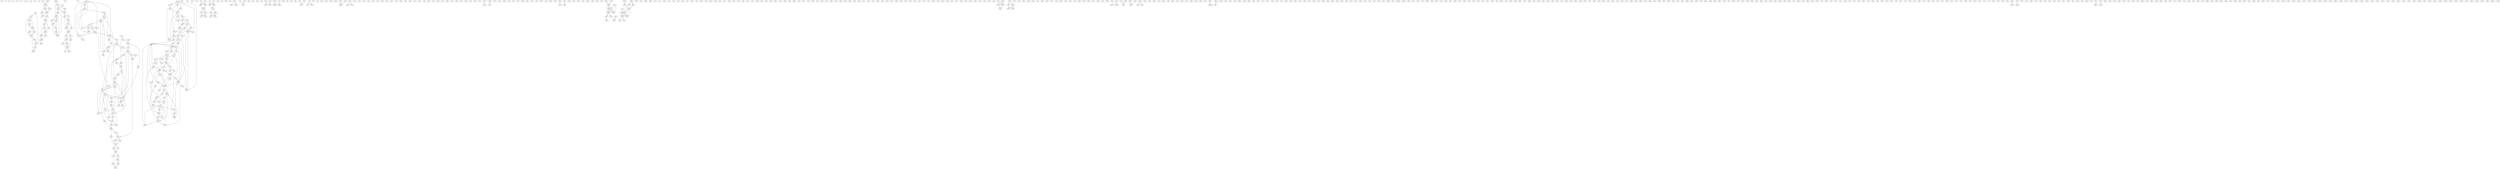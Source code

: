 digraph adj {
graph [k=25]
edge [d=-24]
"1+" [l=53 C=129]
"1-" [l=53 C=129]
"4+" [l=106 C=331]
"4-" [l=106 C=331]
"5+" [l=152 C=656]
"5-" [l=152 C=656]
"7+" [l=27 C=31]
"7-" [l=27 C=31]
"10+" [l=79 C=239]
"10-" [l=79 C=239]
"14+" [l=54 C=116]
"14-" [l=54 C=116]
"20+" [l=199 C=759]
"20-" [l=199 C=759]
"22+" [l=31 C=436]
"22-" [l=31 C=436]
"23+" [l=172 C=756]
"23-" [l=172 C=756]
"26+" [l=147 C=558]
"26-" [l=147 C=558]
"27+" [l=88 C=333]
"27-" [l=88 C=333]
"28+" [l=88 C=402]
"28-" [l=88 C=402]
"30+" [l=49 C=92]
"30-" [l=49 C=92]
"31+" [l=73 C=259]
"31-" [l=73 C=259]
"34+" [l=42 C=1011]
"34-" [l=42 C=1011]
"40+" [l=45 C=267]
"40-" [l=45 C=267]
"44+" [l=159 C=627]
"44-" [l=159 C=627]
"46+" [l=162 C=563]
"46-" [l=162 C=563]
"48+" [l=98 C=440]
"48-" [l=98 C=440]
"49+" [l=71 C=251]
"49-" [l=71 C=251]
"56+" [l=109 C=605]
"56-" [l=109 C=605]
"57+" [l=43 C=161]
"57-" [l=43 C=161]
"59+" [l=36 C=178]
"59-" [l=36 C=178]
"60+" [l=133 C=654]
"60-" [l=133 C=654]
"61+" [l=69 C=146]
"61-" [l=69 C=146]
"63+" [l=125 C=463]
"63-" [l=125 C=463]
"67+" [l=60 C=278]
"67-" [l=60 C=278]
"68+" [l=117 C=249]
"68-" [l=117 C=249]
"69+" [l=77 C=454]
"69-" [l=77 C=454]
"70+" [l=99 C=779]
"70-" [l=99 C=779]
"76+" [l=49 C=170]
"76-" [l=49 C=170]
"77+" [l=26 C=192]
"77-" [l=26 C=192]
"78+" [l=73 C=225]
"78-" [l=73 C=225]
"81+" [l=62 C=316]
"81-" [l=62 C=316]
"91+" [l=46 C=116]
"91-" [l=46 C=116]
"94+" [l=40 C=582]
"94-" [l=40 C=582]
"95+" [l=97 C=397]
"95-" [l=97 C=397]
"96+" [l=46 C=160]
"96-" [l=46 C=160]
"100+" [l=144 C=553]
"100-" [l=144 C=553]
"106+" [l=70 C=205]
"106-" [l=70 C=205]
"111+" [l=43 C=278]
"111-" [l=43 C=278]
"116+" [l=131 C=650]
"116-" [l=131 C=650]
"118+" [l=119 C=606]
"118-" [l=119 C=606]
"123+" [l=77 C=147]
"123-" [l=77 C=147]
"124+" [l=171 C=625]
"124-" [l=171 C=625]
"126+" [l=132 C=552]
"126-" [l=132 C=552]
"127+" [l=75 C=259]
"127-" [l=75 C=259]
"128+" [l=102 C=542]
"128-" [l=102 C=542]
"130+" [l=62 C=204]
"130-" [l=62 C=204]
"132+" [l=118 C=463]
"132-" [l=118 C=463]
"140+" [l=70 C=195]
"140-" [l=70 C=195]
"144+" [l=113 C=370]
"144-" [l=113 C=370]
"146+" [l=55 C=103]
"146-" [l=55 C=103]
"149+" [l=59 C=128]
"149-" [l=59 C=128]
"150+" [l=129 C=547]
"150-" [l=129 C=547]
"157+" [l=72 C=193]
"157-" [l=72 C=193]
"158+" [l=40 C=183]
"158-" [l=40 C=183]
"161+" [l=183 C=902]
"161-" [l=183 C=902]
"163+" [l=65 C=169]
"163-" [l=65 C=169]
"164+" [l=78 C=181]
"164-" [l=78 C=181]
"165+" [l=49 C=57]
"165-" [l=49 C=57]
"166+" [l=39 C=161]
"166-" [l=39 C=161]
"167+" [l=178 C=612]
"167-" [l=178 C=612]
"168+" [l=116 C=412]
"168-" [l=116 C=412]
"178+" [l=84 C=260]
"178-" [l=84 C=260]
"179+" [l=70 C=213]
"179-" [l=70 C=213]
"180+" [l=53 C=131]
"180-" [l=53 C=131]
"181+" [l=60 C=261]
"181-" [l=60 C=261]
"183+" [l=74 C=134]
"183-" [l=74 C=134]
"184+" [l=50 C=124]
"184-" [l=50 C=124]
"186+" [l=37 C=300]
"186-" [l=37 C=300]
"193+" [l=96 C=204]
"193-" [l=96 C=204]
"199+" [l=121 C=490]
"199-" [l=121 C=490]
"200+" [l=102 C=364]
"200-" [l=102 C=364]
"202+" [l=56 C=151]
"202-" [l=56 C=151]
"205+" [l=87 C=274]
"205-" [l=87 C=274]
"206+" [l=49 C=285]
"206-" [l=49 C=285]
"208+" [l=113 C=535]
"208-" [l=113 C=535]
"209+" [l=83 C=295]
"209-" [l=83 C=295]
"210+" [l=29 C=118]
"210-" [l=29 C=118]
"211+" [l=92 C=290]
"211-" [l=92 C=290]
"214+" [l=118 C=328]
"214-" [l=118 C=328]
"215+" [l=103 C=273]
"215-" [l=103 C=273]
"217+" [l=111 C=485]
"217-" [l=111 C=485]
"225+" [l=159 C=476]
"225-" [l=159 C=476]
"226+" [l=53 C=155]
"226-" [l=53 C=155]
"233+" [l=51 C=114]
"233-" [l=51 C=114]
"234+" [l=39 C=119]
"234-" [l=39 C=119]
"241+" [l=54 C=93]
"241-" [l=54 C=93]
"243+" [l=128 C=510]
"243-" [l=128 C=510]
"245+" [l=76 C=166]
"245-" [l=76 C=166]
"248+" [l=47 C=377]
"248-" [l=47 C=377]
"251+" [l=70 C=198]
"251-" [l=70 C=198]
"255+" [l=49 C=156]
"255-" [l=49 C=156]
"256+" [l=163 C=693]
"256-" [l=163 C=693]
"260+" [l=166 C=748]
"260-" [l=166 C=748]
"261+" [l=151 C=658]
"261-" [l=151 C=658]
"264+" [l=72 C=242]
"264-" [l=72 C=242]
"265+" [l=44 C=59]
"265-" [l=44 C=59]
"269+" [l=83 C=208]
"269-" [l=83 C=208]
"270+" [l=125 C=374]
"270-" [l=125 C=374]
"272+" [l=88 C=570]
"272-" [l=88 C=570]
"273+" [l=142 C=642]
"273-" [l=142 C=642]
"275+" [l=62 C=164]
"275-" [l=62 C=164]
"276+" [l=114 C=414]
"276-" [l=114 C=414]
"278+" [l=95 C=270]
"278-" [l=95 C=270]
"279+" [l=55 C=79]
"279-" [l=55 C=79]
"280+" [l=169 C=784]
"280-" [l=169 C=784]
"286+" [l=50 C=700]
"286-" [l=50 C=700]
"288+" [l=54 C=120]
"288-" [l=54 C=120]
"289+" [l=71 C=157]
"289-" [l=71 C=157]
"291+" [l=70 C=264]
"291-" [l=70 C=264]
"292+" [l=218 C=1165]
"292-" [l=218 C=1165]
"294+" [l=112 C=501]
"294-" [l=112 C=501]
"295+" [l=51 C=179]
"295-" [l=51 C=179]
"297+" [l=68 C=156]
"297-" [l=68 C=156]
"299+" [l=133 C=346]
"299-" [l=133 C=346]
"300+" [l=49 C=154]
"300-" [l=49 C=154]
"303+" [l=49 C=70]
"303-" [l=49 C=70]
"307+" [l=71 C=214]
"307-" [l=71 C=214]
"309+" [l=27 C=60]
"309-" [l=27 C=60]
"311+" [l=42 C=744]
"311-" [l=42 C=744]
"314+" [l=84 C=230]
"314-" [l=84 C=230]
"317+" [l=81 C=303]
"317-" [l=81 C=303]
"319+" [l=112 C=288]
"319-" [l=112 C=288]
"323+" [l=48 C=130]
"323-" [l=48 C=130]
"325+" [l=65 C=195]
"325-" [l=65 C=195]
"327+" [l=137 C=647]
"327-" [l=137 C=647]
"328+" [l=135 C=527]
"328-" [l=135 C=527]
"329+" [l=143 C=551]
"329-" [l=143 C=551]
"331+" [l=87 C=356]
"331-" [l=87 C=356]
"332+" [l=76 C=204]
"332-" [l=76 C=204]
"333+" [l=150 C=814]
"333-" [l=150 C=814]
"337+" [l=49 C=162]
"337-" [l=49 C=162]
"338+" [l=58 C=182]
"338-" [l=58 C=182]
"340+" [l=35 C=112]
"340-" [l=35 C=112]
"341+" [l=159 C=657]
"341-" [l=159 C=657]
"342+" [l=84 C=295]
"342-" [l=84 C=295]
"343+" [l=195 C=599]
"343-" [l=195 C=599]
"344+" [l=51 C=179]
"344-" [l=51 C=179]
"347+" [l=97 C=204]
"347-" [l=97 C=204]
"356+" [l=49 C=101]
"356-" [l=49 C=101]
"357+" [l=56 C=171]
"357-" [l=56 C=171]
"362+" [l=52 C=282]
"362-" [l=52 C=282]
"364+" [l=216 C=946]
"364-" [l=216 C=946]
"366+" [l=25 C=57]
"366-" [l=25 C=57]
"367+" [l=27 C=54]
"367-" [l=27 C=54]
"369+" [l=26 C=18]
"369-" [l=26 C=18]
"370+" [l=67 C=384]
"370-" [l=67 C=384]
"371+" [l=60 C=132]
"371-" [l=60 C=132]
"373+" [l=138 C=573]
"373-" [l=138 C=573]
"374+" [l=100 C=441]
"374-" [l=100 C=441]
"376+" [l=53 C=231]
"376-" [l=53 C=231]
"379+" [l=30 C=53]
"379-" [l=30 C=53]
"380+" [l=131 C=547]
"380-" [l=131 C=547]
"385+" [l=34 C=293]
"385-" [l=34 C=293]
"387+" [l=55 C=97]
"387-" [l=55 C=97]
"388+" [l=55 C=229]
"388-" [l=55 C=229]
"389+" [l=42 C=481]
"389-" [l=42 C=481]
"390+" [l=81 C=147]
"390-" [l=81 C=147]
"391+" [l=119 C=534]
"391-" [l=119 C=534]
"394+" [l=79 C=311]
"394-" [l=79 C=311]
"396+" [l=27 C=31]
"396-" [l=27 C=31]
"400+" [l=92 C=783]
"400-" [l=92 C=783]
"403+" [l=25 C=25]
"403-" [l=25 C=25]
"407+" [l=33 C=195]
"407-" [l=33 C=195]
"408+" [l=64 C=399]
"408-" [l=64 C=399]
"409+" [l=58 C=185]
"409-" [l=58 C=185]
"415+" [l=79 C=348]
"415-" [l=79 C=348]
"417+" [l=120 C=489]
"417-" [l=120 C=489]
"418+" [l=46 C=304]
"418-" [l=46 C=304]
"419+" [l=49 C=291]
"419-" [l=49 C=291]
"420+" [l=82 C=318]
"420-" [l=82 C=318]
"423+" [l=95 C=420]
"423-" [l=95 C=420]
"426+" [l=27 C=71]
"426-" [l=27 C=71]
"430+" [l=41 C=218]
"430-" [l=41 C=218]
"431+" [l=58 C=183]
"431-" [l=58 C=183]
"433+" [l=98 C=318]
"433-" [l=98 C=318]
"436+" [l=217 C=882]
"436-" [l=217 C=882]
"439+" [l=55 C=171]
"439-" [l=55 C=171]
"440+" [l=104 C=405]
"440-" [l=104 C=405]
"442+" [l=176 C=1051]
"442-" [l=176 C=1051]
"444+" [l=127 C=563]
"444-" [l=127 C=563]
"448+" [l=51 C=133]
"448-" [l=51 C=133]
"449+" [l=66 C=178]
"449-" [l=66 C=178]
"450+" [l=76 C=234]
"450-" [l=76 C=234]
"451+" [l=35 C=147]
"451-" [l=35 C=147]
"453+" [l=71 C=229]
"453-" [l=71 C=229]
"455+" [l=124 C=362]
"455-" [l=124 C=362]
"457+" [l=113 C=421]
"457-" [l=113 C=421]
"464+" [l=84 C=245]
"464-" [l=84 C=245]
"466+" [l=55 C=115]
"466-" [l=55 C=115]
"468+" [l=127 C=435]
"468-" [l=127 C=435]
"470+" [l=66 C=119]
"470-" [l=66 C=119]
"471+" [l=144 C=653]
"471-" [l=144 C=653]
"475+" [l=145 C=594]
"475-" [l=145 C=594]
"477+" [l=105 C=309]
"477-" [l=105 C=309]
"478+" [l=25 C=8]
"478-" [l=25 C=8]
"480+" [l=66 C=154]
"480-" [l=66 C=154]
"481+" [l=170 C=781]
"481-" [l=170 C=781]
"482+" [l=30 C=63]
"482-" [l=30 C=63]
"483+" [l=145 C=598]
"483-" [l=145 C=598]
"487+" [l=115 C=351]
"487-" [l=115 C=351]
"488+" [l=59 C=193]
"488-" [l=59 C=193]
"489+" [l=58 C=271]
"489-" [l=58 C=271]
"490+" [l=55 C=109]
"490-" [l=55 C=109]
"491+" [l=49 C=131]
"491-" [l=49 C=131]
"494+" [l=107 C=303]
"494-" [l=107 C=303]
"500+" [l=49 C=143]
"500-" [l=49 C=143]
"501+" [l=69 C=266]
"501-" [l=69 C=266]
"502+" [l=183 C=773]
"502-" [l=183 C=773]
"503+" [l=25 C=8]
"503-" [l=25 C=8]
"511+" [l=86 C=285]
"511-" [l=86 C=285]
"516+" [l=54 C=120]
"516-" [l=54 C=120]
"518+" [l=34 C=199]
"518-" [l=34 C=199]
"520+" [l=46 C=102]
"520-" [l=46 C=102]
"523+" [l=26 C=115]
"523-" [l=26 C=115]
"526+" [l=75 C=263]
"526-" [l=75 C=263]
"528+" [l=241 C=755]
"528-" [l=241 C=755]
"532+" [l=27 C=20]
"532-" [l=27 C=20]
"535+" [l=171 C=503]
"535-" [l=171 C=503]
"536+" [l=31 C=157]
"536-" [l=31 C=157]
"537+" [l=98 C=407]
"537-" [l=98 C=407]
"538+" [l=67 C=192]
"538-" [l=67 C=192]
"539+" [l=36 C=959]
"539-" [l=36 C=959]
"544+" [l=72 C=171]
"544-" [l=72 C=171]
"545+" [l=97 C=350]
"545-" [l=97 C=350]
"547+" [l=57 C=121]
"547-" [l=57 C=121]
"548+" [l=63 C=229]
"548-" [l=63 C=229]
"550+" [l=61 C=368]
"550-" [l=61 C=368]
"551+" [l=125 C=414]
"551-" [l=125 C=414]
"559+" [l=69 C=195]
"559-" [l=69 C=195]
"560+" [l=35 C=183]
"560-" [l=35 C=183]
"561+" [l=157 C=664]
"561-" [l=157 C=664]
"562+" [l=69 C=688]
"562-" [l=69 C=688]
"564+" [l=48 C=150]
"564-" [l=48 C=150]
"572+" [l=227 C=790]
"572-" [l=227 C=790]
"573+" [l=32 C=139]
"573-" [l=32 C=139]
"574+" [l=133 C=470]
"574-" [l=133 C=470]
"576+" [l=55 C=177]
"576-" [l=55 C=177]
"577+" [l=141 C=490]
"577-" [l=141 C=490]
"579+" [l=58 C=163]
"579-" [l=58 C=163]
"581+" [l=71 C=165]
"581-" [l=71 C=165]
"586+" [l=50 C=86]
"586-" [l=50 C=86]
"587+" [l=179 C=751]
"587-" [l=179 C=751]
"599+" [l=75 C=253]
"599-" [l=75 C=253]
"603+" [l=119 C=519]
"603-" [l=119 C=519]
"604+" [l=80 C=236]
"604-" [l=80 C=236]
"607+" [l=39 C=401]
"607-" [l=39 C=401]
"608+" [l=49 C=114]
"608-" [l=49 C=114]
"610+" [l=157 C=441]
"610-" [l=157 C=441]
"611+" [l=61 C=176]
"611-" [l=61 C=176]
"617+" [l=49 C=163]
"617-" [l=49 C=163]
"622+" [l=62 C=184]
"622-" [l=62 C=184]
"623+" [l=62 C=269]
"623-" [l=62 C=269]
"626+" [l=98 C=325]
"626-" [l=98 C=325]
"627+" [l=131 C=493]
"627-" [l=131 C=493]
"629+" [l=199 C=880]
"629-" [l=199 C=880]
"631+" [l=162 C=748]
"631-" [l=162 C=748]
"632+" [l=63 C=422]
"632-" [l=63 C=422]
"633+" [l=33 C=53]
"633-" [l=33 C=53]
"635+" [l=60 C=114]
"635-" [l=60 C=114]
"637+" [l=73 C=178]
"637-" [l=73 C=178]
"638+" [l=129 C=600]
"638-" [l=129 C=600]
"639+" [l=129 C=304]
"639-" [l=129 C=304]
"648+" [l=109 C=305]
"648-" [l=109 C=305]
"651+" [l=83 C=244]
"651-" [l=83 C=244]
"652+" [l=79 C=226]
"652-" [l=79 C=226]
"656+" [l=131 C=425]
"656-" [l=131 C=425]
"657+" [l=187 C=744]
"657-" [l=187 C=744]
"662+" [l=68 C=232]
"662-" [l=68 C=232]
"663+" [l=67 C=658]
"663-" [l=67 C=658]
"664+" [l=54 C=130]
"664-" [l=54 C=130]
"667+" [l=171 C=682]
"667-" [l=171 C=682]
"668+" [l=84 C=221]
"668-" [l=84 C=221]
"669+" [l=140 C=546]
"669-" [l=140 C=546]
"673+" [l=39 C=456]
"673-" [l=39 C=456]
"675+" [l=186 C=946]
"675-" [l=186 C=946]
"676+" [l=130 C=334]
"676-" [l=130 C=334]
"678+" [l=174 C=829]
"678-" [l=174 C=829]
"680+" [l=187 C=702]
"680-" [l=187 C=702]
"682+" [l=59 C=161]
"682-" [l=59 C=161]
"683+" [l=70 C=284]
"683-" [l=70 C=284]
"685+" [l=170 C=603]
"685-" [l=170 C=603]
"687+" [l=128 C=429]
"687-" [l=128 C=429]
"690+" [l=156 C=620]
"690-" [l=156 C=620]
"692+" [l=74 C=285]
"692-" [l=74 C=285]
"703+" [l=145 C=409]
"703-" [l=145 C=409]
"704+" [l=118 C=586]
"704-" [l=118 C=586]
"705+" [l=88 C=494]
"705-" [l=88 C=494]
"706+" [l=58 C=139]
"706-" [l=58 C=139]
"710+" [l=69 C=397]
"710-" [l=69 C=397]
"711+" [l=64 C=214]
"711-" [l=64 C=214]
"712+" [l=58 C=199]
"712-" [l=58 C=199]
"714+" [l=49 C=131]
"714-" [l=49 C=131]
"718+" [l=72 C=233]
"718-" [l=72 C=233]
"719+" [l=153 C=628]
"719-" [l=153 C=628]
"724+" [l=149 C=567]
"724-" [l=149 C=567]
"725+" [l=34 C=173]
"725-" [l=34 C=173]
"727+" [l=40 C=69]
"727-" [l=40 C=69]
"728+" [l=103 C=366]
"728-" [l=103 C=366]
"729+" [l=122 C=455]
"729-" [l=122 C=455]
"732+" [l=46 C=515]
"732-" [l=46 C=515]
"736+" [l=192 C=880]
"736-" [l=192 C=880]
"737+" [l=139 C=489]
"737-" [l=139 C=489]
"740+" [l=50 C=115]
"740-" [l=50 C=115]
"749+" [l=97 C=279]
"749-" [l=97 C=279]
"750+" [l=127 C=665]
"750-" [l=127 C=665]
"755+" [l=194 C=849]
"755-" [l=194 C=849]
"756+" [l=85 C=151]
"756-" [l=85 C=151]
"757+" [l=156 C=433]
"757-" [l=156 C=433]
"759+" [l=160 C=778]
"759-" [l=160 C=778]
"761+" [l=56 C=138]
"761-" [l=56 C=138]
"764+" [l=88 C=315]
"764-" [l=88 C=315]
"769+" [l=39 C=515]
"769-" [l=39 C=515]
"770+" [l=130 C=392]
"770-" [l=130 C=392]
"771+" [l=81 C=155]
"771-" [l=81 C=155]
"775+" [l=88 C=178]
"775-" [l=88 C=178]
"780+" [l=105 C=280]
"780-" [l=105 C=280]
"782+" [l=46 C=72]
"782-" [l=46 C=72]
"785+" [l=64 C=175]
"785-" [l=64 C=175]
"786+" [l=27 C=166]
"786-" [l=27 C=166]
"787+" [l=164 C=465]
"787-" [l=164 C=465]
"790+" [l=49 C=145]
"790-" [l=49 C=145]
"793+" [l=167 C=562]
"793-" [l=167 C=562]
"794+" [l=114 C=419]
"794-" [l=114 C=419]
"797+" [l=52 C=231]
"797-" [l=52 C=231]
"802+" [l=26 C=38]
"802-" [l=26 C=38]
"803+" [l=43 C=85]
"803-" [l=43 C=85]
"816+" [l=217 C=1042]
"816-" [l=217 C=1042]
"817+" [l=58 C=110]
"817-" [l=58 C=110]
"819+" [l=121 C=454]
"819-" [l=121 C=454]
"825+" [l=117 C=289]
"825-" [l=117 C=289]
"828+" [l=25 C=9]
"828-" [l=25 C=9]
"829+" [l=43 C=203]
"829-" [l=43 C=203]
"831+" [l=69 C=126]
"831-" [l=69 C=126]
"832+" [l=44 C=74]
"832-" [l=44 C=74]
"835+" [l=95 C=383]
"835-" [l=95 C=383]
"836+" [l=84 C=302]
"836-" [l=84 C=302]
"838+" [l=58 C=175]
"838-" [l=58 C=175]
"840+" [l=92 C=281]
"840-" [l=92 C=281]
"847+" [l=173 C=997]
"847-" [l=173 C=997]
"849+" [l=28 C=152]
"849-" [l=28 C=152]
"850+" [l=194 C=623]
"850-" [l=194 C=623]
"854+" [l=48 C=151]
"854-" [l=48 C=151]
"856+" [l=101 C=419]
"856-" [l=101 C=419]
"857+" [l=48 C=132]
"857-" [l=48 C=132]
"858+" [l=111 C=324]
"858-" [l=111 C=324]
"859+" [l=49 C=121]
"859-" [l=49 C=121]
"862+" [l=44 C=526]
"862-" [l=44 C=526]
"864+" [l=72 C=239]
"864-" [l=72 C=239]
"868+" [l=123 C=848]
"868-" [l=123 C=848]
"871+" [l=159 C=479]
"871-" [l=159 C=479]
"872+" [l=75 C=213]
"872-" [l=75 C=213]
"873+" [l=35 C=182]
"873-" [l=35 C=182]
"874+" [l=49 C=138]
"874-" [l=49 C=138]
"875+" [l=26 C=32]
"875-" [l=26 C=32]
"876+" [l=66 C=202]
"876-" [l=66 C=202]
"877+" [l=93 C=463]
"877-" [l=93 C=463]
"878+" [l=92 C=315]
"878-" [l=92 C=315]
"880+" [l=94 C=449]
"880-" [l=94 C=449]
"883+" [l=166 C=709]
"883-" [l=166 C=709]
"884+" [l=103 C=483]
"884-" [l=103 C=483]
"892+" [l=135 C=385]
"892-" [l=135 C=385]
"897+" [l=116 C=442]
"897-" [l=116 C=442]
"900+" [l=87 C=242]
"900-" [l=87 C=242]
"903+" [l=25 C=8]
"903-" [l=25 C=8]
"905+" [l=74 C=256]
"905-" [l=74 C=256]
"908+" [l=197 C=1501]
"908-" [l=197 C=1501]
"1142+" [l=2414 C=10944]
"1142-" [l=2414 C=10944]
"1165+" [l=641 C=1528]
"1165-" [l=641 C=1528]
"1170+" [l=647 C=1896]
"1170-" [l=647 C=1896]
"1172+" [l=4181 C=19021]
"1172-" [l=4181 C=19021]
"1180+" [l=1081 C=3780]
"1180-" [l=1081 C=3780]
"1196+" [l=2287 C=8704]
"1196-" [l=2287 C=8704]
"1202+" [l=9494 C=47014]
"1202-" [l=9494 C=47014]
"1206+" [l=1316 C=4455]
"1206-" [l=1316 C=4455]
"1213+" [l=579 C=3350]
"1213-" [l=579 C=3350]
"1227+" [l=5751 C=23411]
"1227-" [l=5751 C=23411]
"1228+" [l=2773 C=12205]
"1228-" [l=2773 C=12205]
"1229+" [l=4732 C=22646]
"1229-" [l=4732 C=22646]
"1230+" [l=3452 C=24137]
"1230-" [l=3452 C=24137]
"1231+" [l=12725 C=52909]
"1231-" [l=12725 C=52909]
"1232+" [l=7567 C=35528]
"1232-" [l=7567 C=35528]
"1233+" [l=7883 C=50251]
"1233-" [l=7883 C=50251]
"1234+" [l=1704 C=4078]
"1234-" [l=1704 C=4078]
"1235+" [l=11970 C=48166]
"1235-" [l=11970 C=48166]
"1236+" [l=11438 C=51868]
"1236-" [l=11438 C=51868]
"1237+" [l=10774 C=49119]
"1237-" [l=10774 C=49119]
"1238+" [l=5857 C=21729]
"1238-" [l=5857 C=21729]
"1239+" [l=14275 C=62991]
"1239-" [l=14275 C=62991]
"1240+" [l=11227 C=51415]
"1240-" [l=11227 C=51415]
"1241+" [l=6704 C=30655]
"1241-" [l=6704 C=30655]
"1242+" [l=22278 C=102886]
"1242-" [l=22278 C=102886]
"1243+" [l=2508 C=8929]
"1243-" [l=2508 C=8929]
"1244+" [l=3514 C=16525]
"1244-" [l=3514 C=16525]
"1245+" [l=2856 C=9439]
"1245-" [l=2856 C=9439]
"1246+" [l=31991 C=135720]
"1246-" [l=31991 C=135720]
"7+" -> "7+"
"7-" -> "7-"
"14+" -> "59-"
"14-" -> "478-"
"22+" -> "786+" [d=-15]
"22+" -> "165-" [d=-19]
"22+" -> "673-" [d=-15]
"22-" -> "491-"
"22-" -> "34+" [d=-17]
"22-" -> "379+" [d=-17]
"27-" -> "76-"
"27-" -> "300+"
"28-" -> "76-"
"28-" -> "300+"
"30-" -> "342+"
"30-" -> "464-"
"31+" -> "908+"
"31-" -> "430-"
"34+" -> "77-" [d=-11]
"34-" -> "22+" [d=-17]
"40+" -> "444+"
"40+" -> "520+"
"40-" -> "573-"
"48+" -> "367+" [d=-21]
"48-" -> "158-"
"49+" -> "234+"
"49-" -> "158-"
"56-" -> "276-"
"57+" -> "367+" [d=-21]
"57-" -> "523-" [d=-21]
"59+" -> "14-"
"59+" -> "875+" [d=-21]
"59-" -> "388+"
"59-" -> "403+" [d=-19]
"63+" -> "1233+"
"67-" -> "303+"
"67-" -> "248+" [d=-22]
"70-" -> "91-"
"70-" -> "279+"
"76+" -> "27+"
"76+" -> "28+"
"76-" -> "503-"
"77+" -> "323-"
"77+" -> "725-" [d=-18]
"77+" -> "34-" [d=-11]
"77+" -> "491+" [d=-11]
"77-" -> "272+"
"77-" -> "539-"
"81+" -> "710+"
"81-" -> "367-"
"91+" -> "70+"
"94+" -> "523+"
"94-" -> "786-"
"95+" -> "340+"
"95-" -> "873-"
"96+" -> "210-"
"96-" -> "873-"
"111+" -> "489+"
"111+" -> "309-" [d=-18]
"111-" -> "663+"
"116+" -> "604+"
"158+" -> "48+"
"158+" -> "49+"
"158-" -> "415+"
"158-" -> "1230-"
"161+" -> "1245-" [d=-12]
"165+" -> "22-" [d=-19]
"165-" -> "186+"
"166+" -> "407-"
"166+" -> "286-" [d=-14]
"166-" -> "536-" [d=-14]
"181+" -> "829-"
"181-" -> "802+"
"183+" -> "750+"
"186+" -> "769-"
"186-" -> "165+"
"186-" -> "673+" [d=-18]
"202+" -> "903+"
"206+" -> "663+"
"206-" -> "309-"
"208+" -> "210+" [d=-18]
"208-" -> "829+"
"210+" -> "96-"
"210+" -> "536+" [d=-23]
"210-" -> "396-"
"210-" -> "208-" [d=-18]
"210-" -> "234+" [d=-14]
"234+" -> "426+"
"234-" -> "49-"
"234-" -> "210+" [d=-14]
"248-" -> "623-"
"248-" -> "67+" [d=-22]
"255+" -> "862+"
"255-" -> "311+" [d=-23]
"265+" -> "875+"
"265-" -> "478+"
"272+" -> "673+"
"272-" -> "77+"
"275+" -> "829+"
"275-" -> "340-"
"276+" -> "56+"
"276+" -> "1180+"
"279-" -> "70+"
"286+" -> "632+"
"286+" -> "560+" [d=-14]
"286+" -> "166-" [d=-14]
"286+" -> "873+" [d=-14]
"286+" -> "874+" [d=-14]
"286-" -> "518-"
"286-" -> "803+"
"295+" -> "366-"
"295+" -> "369+"
"295+" -> "711+"
"300+" -> "503-"
"300-" -> "27+"
"300-" -> "28+"
"303-" -> "67+"
"309+" -> "206+"
"309+" -> "111-" [d=-18]
"309-" -> "500+"
"309-" -> "550-"
"311+" -> "539+"
"311-" -> "769+"
"311-" -> "255+" [d=-23]
"311-" -> "385+" [d=-17]
"323+" -> "77-"
"323-" -> "379-"
"332+" -> "340+"
"332-" -> "536+"
"337+" -> "545-"
"337-" -> "544+"
"337-" -> "864-"
"338+" -> "451+" [d=-22]
"338-" -> "370-"
"340+" -> "275+"
"340+" -> "439+"
"340-" -> "95-"
"340-" -> "332-"
"342+" -> "503+"
"342-" -> "30+"
"342-" -> "617+"
"344+" -> "518+"
"344-" -> "573+"
"356+" -> "544+"
"356+" -> "864-"
"356-" -> "545-"
"357+" -> "710+"
"357-" -> "367-" [d=-18]
"362+" -> "564+"
"362+" -> "651-"
"362-" -> "705-"
"362-" -> "706-"
"366+" -> "295-"
"366+" -> "366+"
"366+" -> "903-" [d=-19]
"366-" -> "366-"
"366-" -> "369+"
"366-" -> "711+"
"367+" -> "81+"
"367+" -> "357+" [d=-18]
"367+" -> "854-" [d=-18]
"367-" -> "782+"
"367-" -> "48-" [d=-21]
"367-" -> "57-" [d=-21]
"369+" -> "561+"
"369+" -> "857-"
"369-" -> "295-"
"369-" -> "366+"
"369-" -> "903-" [d=-19]
"370+" -> "338+"
"370+" -> "482+" [d=-19]
"370-" -> "376+"
"371+" -> "482+"
"371-" -> "376+"
"373-" -> "415-"
"373-" -> "444-"
"376+" -> "705+"
"376+" -> "706+"
"376-" -> "370+"
"376-" -> "371+"
"379+" -> "323+"
"379+" -> "725+" [d=-15]
"379-" -> "22+" [d=-17]
"385+" -> "849+"
"385-" -> "607-"
"385-" -> "311+" [d=-17]
"388+" -> "732+"
"388-" -> "59+"
"389+" -> "673-" [d=-15]
"389+" -> "786+" [d=-15]
"389-" -> "632-"
"389-" -> "725+" [d=-13]
"396+" -> "210+"
"396-" -> "408+"
"396-" -> "573-" [d=-11]
"400+" -> "908+"
"400-" -> "430-" [d=-22]
"400-" -> "633+" [d=-10]
"403+" -> "418+"
"403+" -> "419+"
"403-" -> "732-"
"403-" -> "59+" [d=-19]
"407+" -> "166-"
"407+" -> "873+"
"407+" -> "874+"
"407-" -> "439-"
"407-" -> "562-"
"408+" -> "562+"
"408-" -> "396+"
"415+" -> "373+"
"415-" -> "158+"
"417+" -> "572+"
"417+" -> "836+"
"418+" -> "875-" [d=-21]
"418+" -> "732+" [d=-21]
"418-" -> "403-"
"419+" -> "875-"
"419-" -> "403-"
"420+" -> "548-"
"426+" -> "523+" [d=-15]
"426+" -> "782-" [d=-10]
"426+" -> "803-" [d=-10]
"426-" -> "234-"
"426-" -> "573+" [d=-23]
"430+" -> "31+"
"430+" -> "400+" [d=-22]
"430-" -> "714+"
"430-" -> "727+"
"431+" -> "478-"
"431-" -> "868-"
"439+" -> "407+"
"439-" -> "340-"
"444+" -> "373+"
"444-" -> "40-"
"449+" -> "1233+"
"451-" -> "790-"
"451-" -> "338-" [d=-22]
"453+" -> "828+"
"464+" -> "30+"
"464+" -> "617+"
"464-" -> "503+"
"470+" -> "835-"
"478+" -> "14+"
"478+" -> "431-"
"478-" -> "265+"
"478-" -> "908-" [d=-23]
"482+" -> "790+"
"482-" -> "371-"
"482-" -> "370-" [d=-19]
"489+" -> "1233-" [d=-12]
"489-" -> "111-"
"491+" -> "22+"
"491-" -> "77-" [d=-11]
"500+" -> "1233-" [d=-12]
"500-" -> "309+"
"503+" -> "76+"
"503+" -> "300-"
"503-" -> "342-"
"503-" -> "464+"
"516+" -> "604+"
"518+" -> "286+"
"518-" -> "344-"
"518-" -> "523-" [d=-12]
"520+" -> "560-"
"520-" -> "40-"
"523+" -> "57+" [d=-21]
"523+" -> "562+" [d=-20]
"523+" -> "849-" [d=-17]
"523+" -> "518+" [d=-12]
"523-" -> "94-"
"523-" -> "426-" [d=-15]
"532+" -> "532+"
"532-" -> "532-"
"536+" -> "874-"
"536+" -> "166+" [d=-14]
"536+" -> "560-" [d=-10]
"536-" -> "332+"
"536-" -> "210-" [d=-23]
"539+" -> "77+"
"539-" -> "311-"
"539-" -> "607+" [d=-14]
"539-" -> "608+" [d=-14]
"544-" -> "337+"
"544-" -> "356-"
"545+" -> "337-"
"545+" -> "356+"
"548+" -> "420-"
"548+" -> "756-"
"550+" -> "309+"
"550-" -> "1233-"
"560+" -> "520-"
"560+" -> "536-" [d=-10]
"560-" -> "854+"
"560-" -> "286-" [d=-14]
"561+" -> "1240-" [d=-5]
"561-" -> "369-"
"562+" -> "407+"
"562-" -> "408-"
"562-" -> "523-" [d=-20]
"564+" -> "802-"
"564-" -> "362-"
"572-" -> "417-"
"573+" -> "40+"
"573+" -> "396+" [d=-11]
"573-" -> "344+"
"573-" -> "426+" [d=-23]
"604-" -> "116-"
"604-" -> "516-"
"607+" -> "385+"
"607-" -> "539+" [d=-14]
"608+" -> "849+"
"608-" -> "539+" [d=-14]
"617-" -> "342+"
"617-" -> "464-"
"623+" -> "248+"
"632+" -> "389+"
"632-" -> "286-"
"633+" -> "663-"
"633-" -> "727-"
"633-" -> "400+" [d=-10]
"651+" -> "362-"
"651-" -> "829-"
"662+" -> "908-"
"663+" -> "633-"
"663+" -> "714-"
"663-" -> "111+"
"663-" -> "206-"
"673+" -> "389-" [d=-15]
"673+" -> "22-" [d=-15]
"673-" -> "272-"
"673-" -> "186+" [d=-18]
"705+" -> "362+"
"705-" -> "376-"
"706+" -> "362+"
"706-" -> "376-"
"710+" -> "802+"
"710-" -> "81-"
"710-" -> "357-"
"711-" -> "295-"
"711-" -> "366+"
"711-" -> "903-" [d=-19]
"714+" -> "663-"
"714-" -> "430+"
"725+" -> "77-" [d=-18]
"725-" -> "379-" [d=-15]
"725-" -> "389+" [d=-13]
"727+" -> "633+"
"727-" -> "430+"
"732+" -> "403+"
"732-" -> "388-"
"732-" -> "418-" [d=-21]
"750-" -> "183-"
"756+" -> "548-"
"769+" -> "186-"
"769+" -> "862+" [d=-13]
"769-" -> "311+"
"775+" -> "903+"
"782+" -> "426-" [d=-10]
"782-" -> "367+"
"786+" -> "94+"
"786+" -> "862-"
"786-" -> "389-" [d=-15]
"786-" -> "22-" [d=-15]
"787-" -> "1244+" [d=-20]
"790+" -> "451+"
"790-" -> "482-"
"802+" -> "564-"
"802+" -> "1213+"
"802-" -> "181+"
"802-" -> "710-"
"803+" -> "426-" [d=-10]
"803-" -> "286+"
"828+" -> "828+" [d=-22]
"828-" -> "453-"
"828-" -> "828-" [d=-22]
"829+" -> "181-"
"829+" -> "651+"
"829-" -> "208+"
"829-" -> "275-"
"832-" -> "877+"
"835+" -> "470-"
"835+" -> "857+"
"836-" -> "417-"
"849+" -> "862+" [d=-19]
"849+" -> "523-" [d=-17]
"849-" -> "385-"
"849-" -> "608-"
"854+" -> "367-" [d=-18]
"854-" -> "560+"
"857+" -> "369-"
"857-" -> "835-"
"862+" -> "786-"
"862-" -> "255-"
"862-" -> "849-" [d=-19]
"862-" -> "769-" [d=-13]
"864+" -> "337+"
"864+" -> "356-"
"868+" -> "431+"
"868+" -> "875+" [d=-17]
"873+" -> "95+"
"873+" -> "96+"
"873-" -> "407-"
"873-" -> "286-" [d=-14]
"874+" -> "536-"
"874-" -> "407-"
"874-" -> "286-" [d=-14]
"875+" -> "419-"
"875+" -> "418-" [d=-21]
"875-" -> "265-"
"875-" -> "59-" [d=-21]
"875-" -> "868-" [d=-17]
"877-" -> "832+"
"903+" -> "366-" [d=-19]
"903+" -> "369+" [d=-19]
"903+" -> "711+" [d=-19]
"903-" -> "202-"
"903-" -> "775-"
"908+" -> "662-"
"908+" -> "478+" [d=-23]
"908-" -> "31-"
"908-" -> "400-"
"1180-" -> "276-"
"1213-" -> "802-"
"1230+" -> "158+"
"1233+" -> "550+"
"1233+" -> "489-" [d=-12]
"1233+" -> "500-" [d=-12]
"1233-" -> "63-"
"1233-" -> "449-"
"1240+" -> "561-" [d=-5]
"1244-" -> "787+" [d=-20]
"1245+" -> "161-" [d=-12]
}
